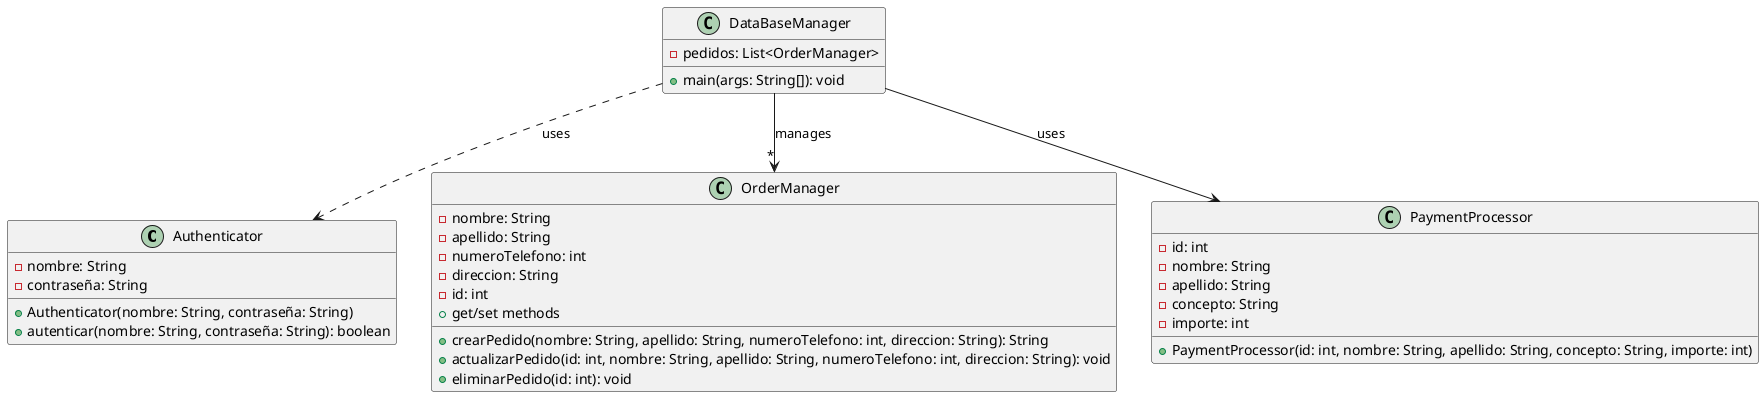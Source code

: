 @startuml


class Authenticator {
  -nombre: String
  -contraseña: String
  +Authenticator(nombre: String, contraseña: String)
  +autenticar(nombre: String, contraseña: String): boolean
}

class DataBaseManager {
  -pedidos: List<OrderManager>
  +main(args: String[]): void
}

DataBaseManager ..> Authenticator : uses
DataBaseManager --> "*" OrderManager : manages
DataBaseManager --> PaymentProcessor : uses

class OrderManager {
  -nombre: String
  -apellido: String
  -numeroTelefono: int
  -direccion: String
  -id: int
  +get/set methods
  +crearPedido(nombre: String, apellido: String, numeroTelefono: int, direccion: String): String
  +actualizarPedido(id: int, nombre: String, apellido: String, numeroTelefono: int, direccion: String): void
  +eliminarPedido(id: int): void
}

class PaymentProcessor {
  -id: int
  -nombre: String
  -apellido: String
  -concepto: String
  -importe: int
  +PaymentProcessor(id: int, nombre: String, apellido: String, concepto: String, importe: int)
}

@enduml
